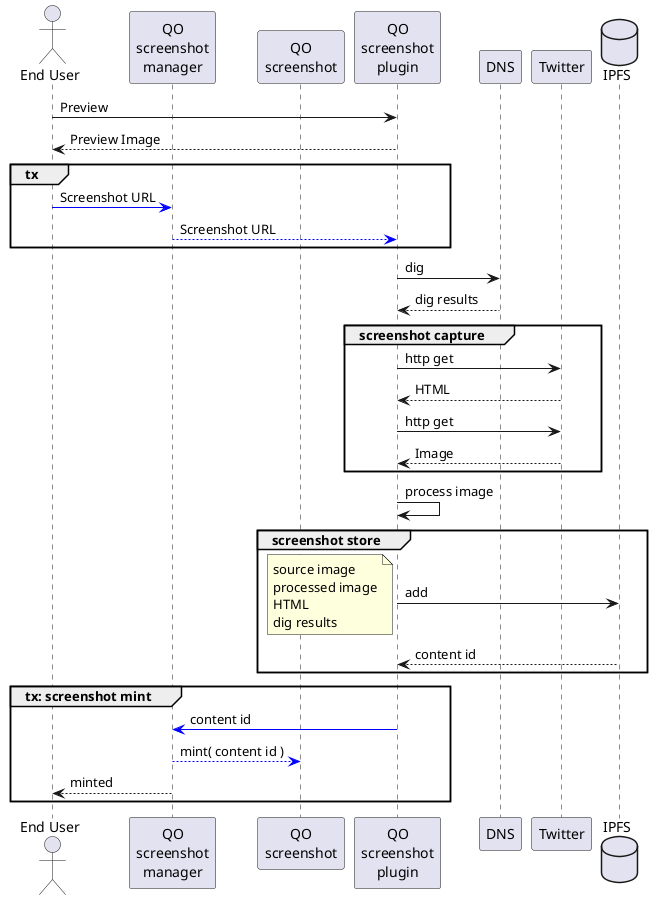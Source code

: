 @startuml
'https://plantuml.com/sequence-diagram

actor "End User" as eu

participant "QO\nscreenshot\nmanager" as manager
participant "QO\nscreenshot" as screenshot
participant "QO\nscreenshot\nplugin" as plugin
participant "DNS" as dns
participant "Twitter" as twitter
database "IPFS" as ipfs

eu -> plugin : Preview
eu <-- plugin : Preview Image

group tx
eu -[#blue]> manager: Screenshot URL
manager --[#blue]> plugin: Screenshot URL
end

plugin -> dns: dig
plugin <-- dns: dig results

group screenshot capture
plugin ->  twitter: http get
plugin <-- twitter: HTML
plugin ->  twitter: http get
plugin <-- twitter: Image
end

plugin -> plugin: process image

group screenshot store
plugin -> ipfs: add
note left
source image
processed image
HTML
dig results
end note
plugin <-- ipfs: content id
end

group tx: screenshot mint
manager <[#blue]- plugin: content id
manager --[#blue]> screenshot: mint( content id )
eu <-- manager: minted
end

@enduml